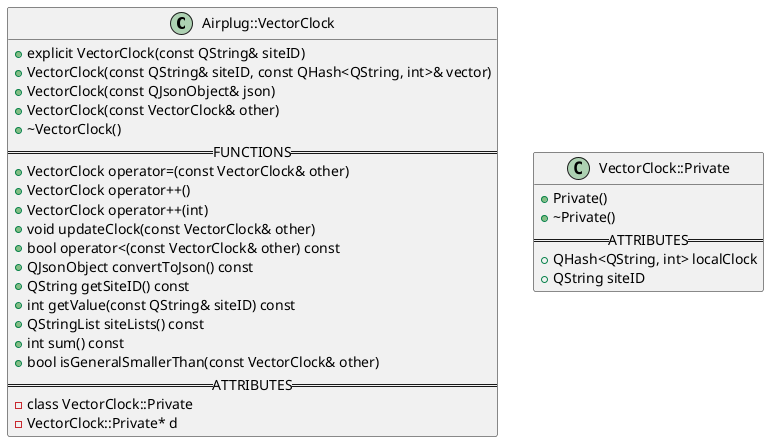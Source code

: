 @startuml(id=clockVector)

' ==== VectorClock ====
class Airplug::VectorClock {
  +explicit VectorClock(const QString& siteID)
  +VectorClock(const QString& siteID, const QHash<QString, int>& vector)
  +VectorClock(const QJsonObject& json)
  +VectorClock(const VectorClock& other)
  +~VectorClock()
  ==FUNCTIONS==
  +VectorClock operator=(const VectorClock& other)
  +VectorClock operator++()
  +VectorClock operator++(int)
  +void updateClock(const VectorClock& other)
  +bool operator<(const VectorClock& other) const
  +QJsonObject convertToJson() const
  +QString getSiteID() const
  +int getValue(const QString& siteID) const
  +QStringList siteLists() const
  +int sum() const
  +bool isGeneralSmallerThan(const VectorClock& other)
  ==ATTRIBUTES==
  -class VectorClock::Private
  -VectorClock::Private* d
}

class VectorClock::Private {
  +Private()
  +~Private()
  ==ATTRIBUTES==
  +QHash<QString, int> localClock
  +QString siteID
}

@enduml

@startuml(id=clockLinks)

Airplug::VectorClock *-- VectorClock::Private

@enduml
